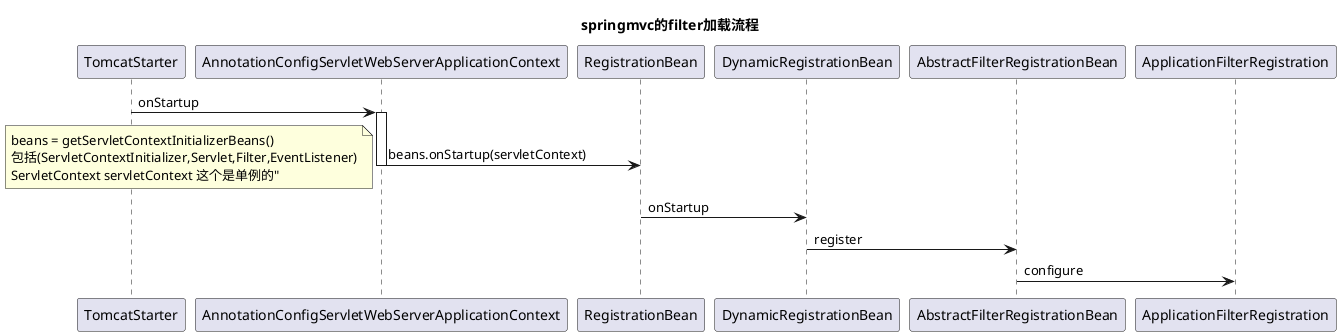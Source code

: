 @startuml
title springmvc的filter加载流程

participant "TomcatStarter" as tomcat
participant "AnnotationConfigServletWebServerApplicationContext" as servletContext

tomcat -> servletContext : onStartup

activate servletContext

servletContext -> RegistrationBean: beans.onStartup(servletContext)
note left
 beans = getServletContextInitializerBeans()
 包括(ServletContextInitializer,Servlet,Filter,EventListener)
 ServletContext servletContext 这个是单例的"
end note

deactivate servletContext

RegistrationBean -> DynamicRegistrationBean: onStartup
DynamicRegistrationBean -> AbstractFilterRegistrationBean: register
AbstractFilterRegistrationBean -> ApplicationFilterRegistration: configure

@enduml